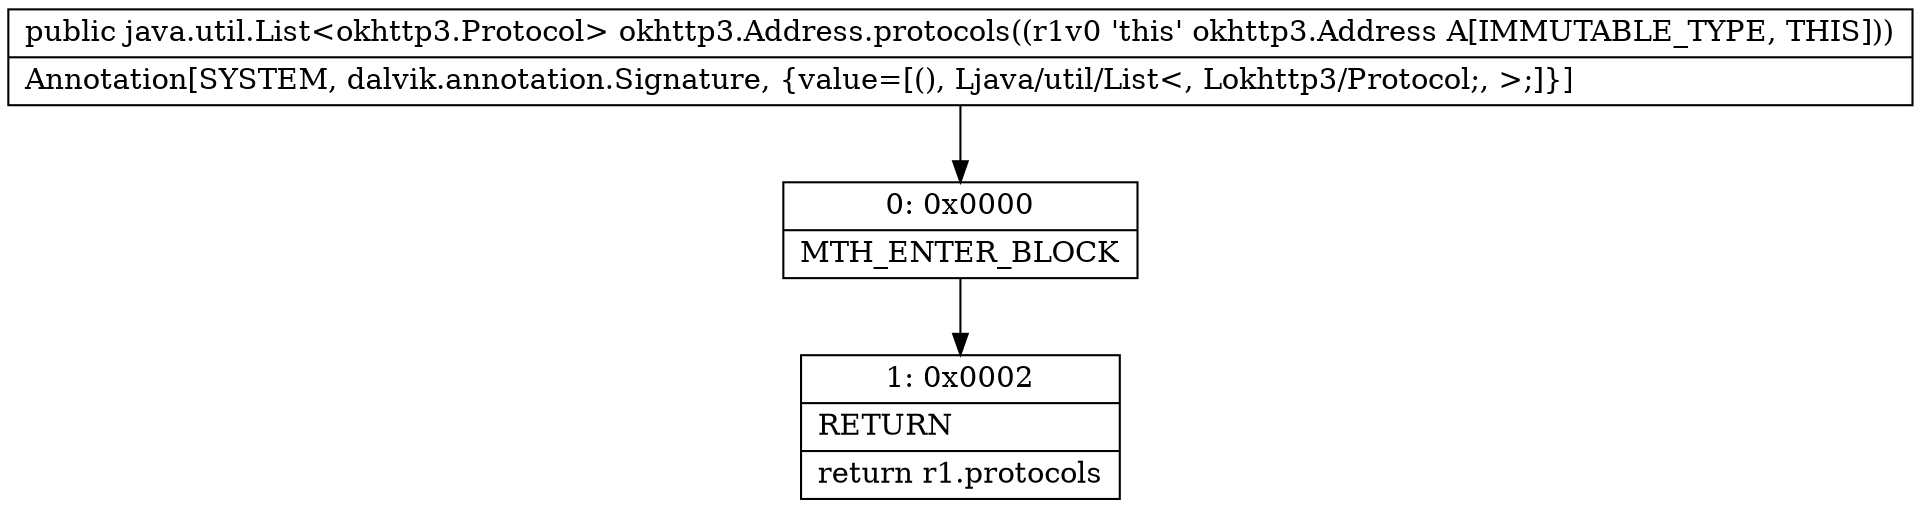 digraph "CFG forokhttp3.Address.protocols()Ljava\/util\/List;" {
Node_0 [shape=record,label="{0\:\ 0x0000|MTH_ENTER_BLOCK\l}"];
Node_1 [shape=record,label="{1\:\ 0x0002|RETURN\l|return r1.protocols\l}"];
MethodNode[shape=record,label="{public java.util.List\<okhttp3.Protocol\> okhttp3.Address.protocols((r1v0 'this' okhttp3.Address A[IMMUTABLE_TYPE, THIS]))  | Annotation[SYSTEM, dalvik.annotation.Signature, \{value=[(), Ljava\/util\/List\<, Lokhttp3\/Protocol;, \>;]\}]\l}"];
MethodNode -> Node_0;
Node_0 -> Node_1;
}

